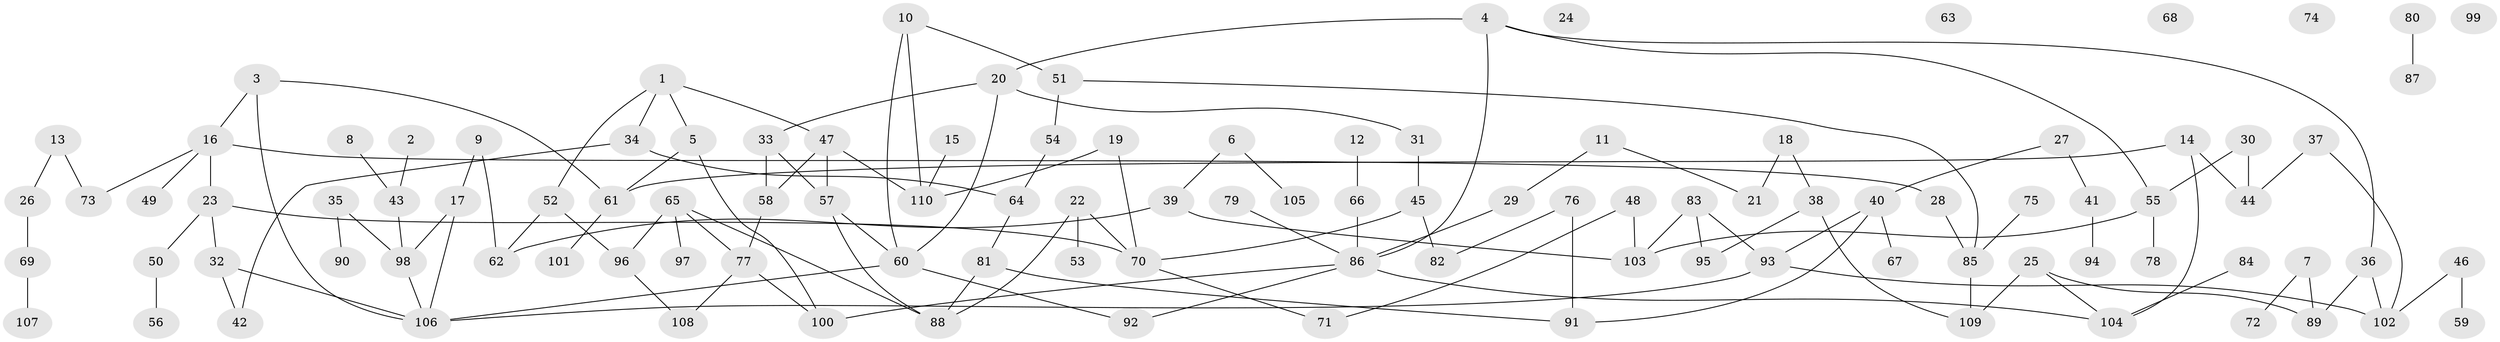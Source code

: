 // coarse degree distribution, {6: 0.028985507246376812, 1: 0.2608695652173913, 3: 0.2028985507246377, 9: 0.014492753623188406, 5: 0.13043478260869565, 4: 0.13043478260869565, 2: 0.13043478260869565, 0: 0.08695652173913043, 8: 0.014492753623188406}
// Generated by graph-tools (version 1.1) at 2025/23/03/03/25 07:23:28]
// undirected, 110 vertices, 136 edges
graph export_dot {
graph [start="1"]
  node [color=gray90,style=filled];
  1;
  2;
  3;
  4;
  5;
  6;
  7;
  8;
  9;
  10;
  11;
  12;
  13;
  14;
  15;
  16;
  17;
  18;
  19;
  20;
  21;
  22;
  23;
  24;
  25;
  26;
  27;
  28;
  29;
  30;
  31;
  32;
  33;
  34;
  35;
  36;
  37;
  38;
  39;
  40;
  41;
  42;
  43;
  44;
  45;
  46;
  47;
  48;
  49;
  50;
  51;
  52;
  53;
  54;
  55;
  56;
  57;
  58;
  59;
  60;
  61;
  62;
  63;
  64;
  65;
  66;
  67;
  68;
  69;
  70;
  71;
  72;
  73;
  74;
  75;
  76;
  77;
  78;
  79;
  80;
  81;
  82;
  83;
  84;
  85;
  86;
  87;
  88;
  89;
  90;
  91;
  92;
  93;
  94;
  95;
  96;
  97;
  98;
  99;
  100;
  101;
  102;
  103;
  104;
  105;
  106;
  107;
  108;
  109;
  110;
  1 -- 5;
  1 -- 34;
  1 -- 47;
  1 -- 52;
  2 -- 43;
  3 -- 16;
  3 -- 61;
  3 -- 106;
  4 -- 20;
  4 -- 36;
  4 -- 55;
  4 -- 86;
  5 -- 61;
  5 -- 100;
  6 -- 39;
  6 -- 105;
  7 -- 72;
  7 -- 89;
  8 -- 43;
  9 -- 17;
  9 -- 62;
  10 -- 51;
  10 -- 60;
  10 -- 110;
  11 -- 21;
  11 -- 29;
  12 -- 66;
  13 -- 26;
  13 -- 73;
  14 -- 44;
  14 -- 61;
  14 -- 104;
  15 -- 110;
  16 -- 23;
  16 -- 28;
  16 -- 49;
  16 -- 73;
  17 -- 98;
  17 -- 106;
  18 -- 21;
  18 -- 38;
  19 -- 70;
  19 -- 110;
  20 -- 31;
  20 -- 33;
  20 -- 60;
  22 -- 53;
  22 -- 70;
  22 -- 88;
  23 -- 32;
  23 -- 50;
  23 -- 70;
  25 -- 89;
  25 -- 104;
  25 -- 109;
  26 -- 69;
  27 -- 40;
  27 -- 41;
  28 -- 85;
  29 -- 86;
  30 -- 44;
  30 -- 55;
  31 -- 45;
  32 -- 42;
  32 -- 106;
  33 -- 57;
  33 -- 58;
  34 -- 42;
  34 -- 64;
  35 -- 90;
  35 -- 98;
  36 -- 89;
  36 -- 102;
  37 -- 44;
  37 -- 102;
  38 -- 95;
  38 -- 109;
  39 -- 62;
  39 -- 103;
  40 -- 67;
  40 -- 91;
  40 -- 93;
  41 -- 94;
  43 -- 98;
  45 -- 70;
  45 -- 82;
  46 -- 59;
  46 -- 102;
  47 -- 57;
  47 -- 58;
  47 -- 110;
  48 -- 71;
  48 -- 103;
  50 -- 56;
  51 -- 54;
  51 -- 85;
  52 -- 62;
  52 -- 96;
  54 -- 64;
  55 -- 78;
  55 -- 103;
  57 -- 60;
  57 -- 88;
  58 -- 77;
  60 -- 92;
  60 -- 106;
  61 -- 101;
  64 -- 81;
  65 -- 77;
  65 -- 88;
  65 -- 96;
  65 -- 97;
  66 -- 86;
  69 -- 107;
  70 -- 71;
  75 -- 85;
  76 -- 82;
  76 -- 91;
  77 -- 100;
  77 -- 108;
  79 -- 86;
  80 -- 87;
  81 -- 88;
  81 -- 91;
  83 -- 93;
  83 -- 95;
  83 -- 103;
  84 -- 104;
  85 -- 109;
  86 -- 92;
  86 -- 100;
  86 -- 104;
  93 -- 102;
  93 -- 106;
  96 -- 108;
  98 -- 106;
}
